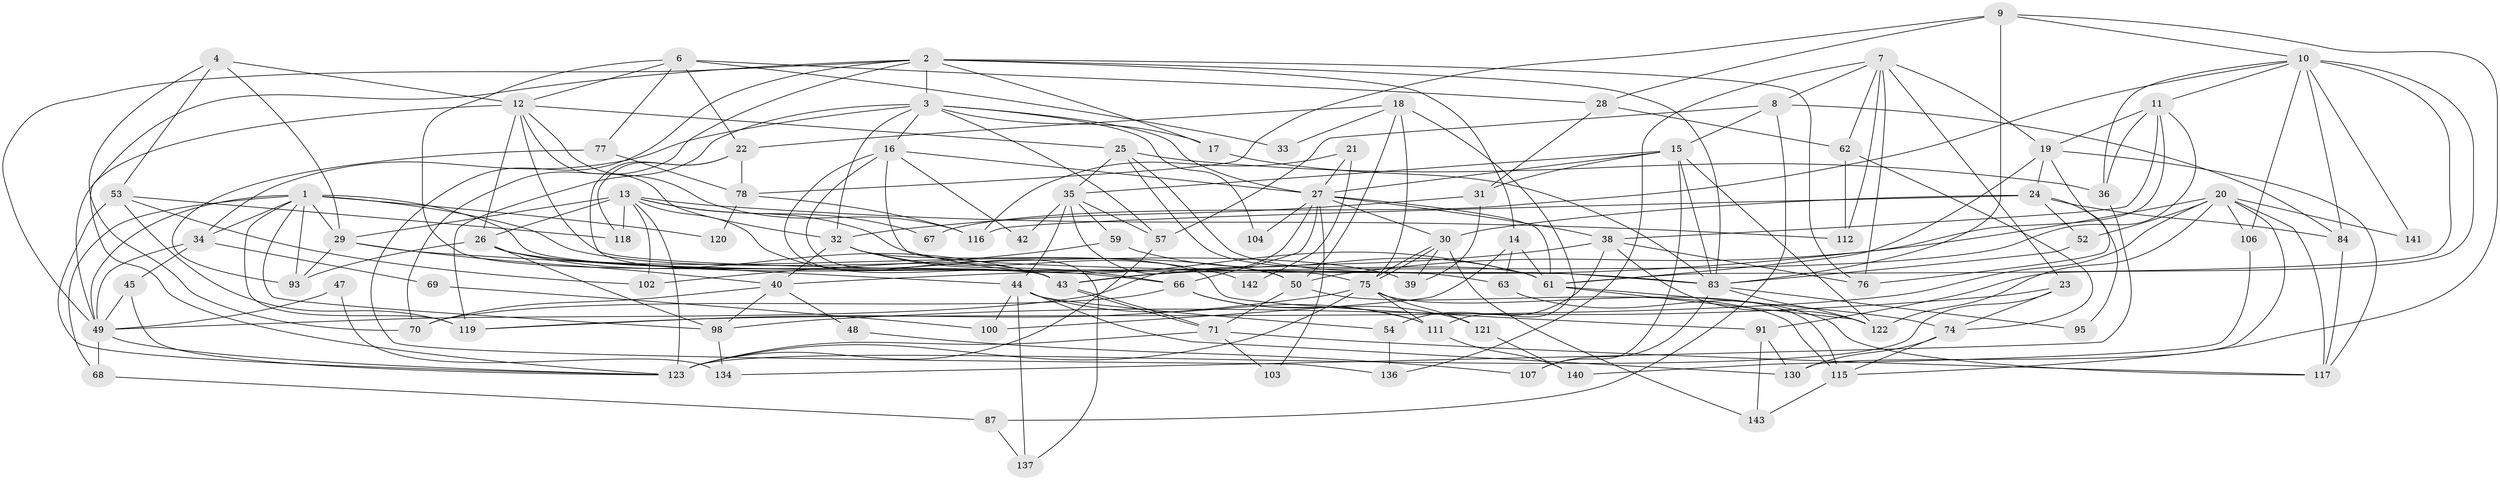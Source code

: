 // Generated by graph-tools (version 1.1) at 2025/23/03/03/25 07:23:57]
// undirected, 97 vertices, 235 edges
graph export_dot {
graph [start="1"]
  node [color=gray90,style=filled];
  1 [super="+5"];
  2 [super="+89"];
  3 [super="+124"];
  4 [super="+46"];
  6 [super="+125"];
  7 [super="+105"];
  8 [super="+72"];
  9 [super="+64"];
  10 [super="+55"];
  11 [super="+82"];
  12 [super="+109"];
  13 [super="+37"];
  14 [super="+138"];
  15 [super="+96"];
  16 [super="+51"];
  17;
  18 [super="+86"];
  19 [super="+85"];
  20 [super="+88"];
  21;
  22 [super="+99"];
  23 [super="+60"];
  24 [super="+135"];
  25 [super="+79"];
  26 [super="+80"];
  27 [super="+73"];
  28 [super="+41"];
  29 [super="+58"];
  30;
  31;
  32 [super="+139"];
  33;
  34;
  35 [super="+65"];
  36;
  38 [super="+101"];
  39;
  40 [super="+56"];
  42;
  43 [super="+81"];
  44 [super="+108"];
  45;
  47;
  48;
  49 [super="+90"];
  50 [super="+133"];
  52;
  53 [super="+92"];
  54;
  57;
  59;
  61 [super="+131"];
  62 [super="+94"];
  63;
  66 [super="+113"];
  67;
  68;
  69;
  70;
  71 [super="+129"];
  74;
  75 [super="+132"];
  76;
  77;
  78 [super="+97"];
  83 [super="+128"];
  84;
  87;
  91 [super="+110"];
  93;
  95;
  98;
  100;
  102;
  103;
  104;
  106 [super="+114"];
  107;
  111;
  112;
  115;
  116;
  117;
  118;
  119;
  120;
  121;
  122 [super="+126"];
  123 [super="+127"];
  130;
  134;
  136;
  137;
  140;
  141;
  142;
  143;
  1 -- 34;
  1 -- 29;
  1 -- 68;
  1 -- 98;
  1 -- 119;
  1 -- 39;
  1 -- 120;
  1 -- 93;
  1 -- 75;
  1 -- 49;
  2 -- 76;
  2 -- 14;
  2 -- 123;
  2 -- 136;
  2 -- 83;
  2 -- 17;
  2 -- 3;
  2 -- 70;
  2 -- 49;
  3 -- 119;
  3 -- 16;
  3 -- 17;
  3 -- 27;
  3 -- 32;
  3 -- 104;
  3 -- 57;
  3 -- 34;
  4 -- 12;
  4 -- 53;
  4 -- 70;
  4 -- 29;
  6 -- 22;
  6 -- 77;
  6 -- 33;
  6 -- 43;
  6 -- 12;
  6 -- 28;
  7 -- 136;
  7 -- 19;
  7 -- 23;
  7 -- 8;
  7 -- 112;
  7 -- 76;
  7 -- 62;
  8 -- 84;
  8 -- 15;
  8 -- 57;
  8 -- 87;
  9 -- 83;
  9 -- 10;
  9 -- 78;
  9 -- 115;
  9 -- 28;
  10 -- 36;
  10 -- 67;
  10 -- 106;
  10 -- 84;
  10 -- 91;
  10 -- 141;
  10 -- 11;
  10 -- 61;
  11 -- 36;
  11 -- 40;
  11 -- 19;
  11 -- 43;
  11 -- 38;
  12 -- 83 [weight=2];
  12 -- 49;
  12 -- 32;
  12 -- 116;
  12 -- 25;
  12 -- 26;
  13 -- 112;
  13 -- 29;
  13 -- 67;
  13 -- 26;
  13 -- 61;
  13 -- 118;
  13 -- 102;
  13 -- 43;
  13 -- 123;
  14 -- 100;
  14 -- 63;
  14 -- 61;
  15 -- 122;
  15 -- 31;
  15 -- 35;
  15 -- 107;
  15 -- 83;
  15 -- 27;
  16 -- 42;
  16 -- 27;
  16 -- 137;
  16 -- 43;
  16 -- 63;
  17 -- 83;
  18 -- 75 [weight=2];
  18 -- 33;
  18 -- 50;
  18 -- 22;
  18 -- 111;
  19 -- 76;
  19 -- 24;
  19 -- 117;
  19 -- 61;
  20 -- 130;
  20 -- 117;
  20 -- 122;
  20 -- 50;
  20 -- 52;
  20 -- 119;
  20 -- 141;
  20 -- 106;
  21 -- 27;
  21 -- 116;
  21 -- 142;
  22 -- 78;
  22 -- 118;
  22 -- 43;
  23 -- 123;
  23 -- 98;
  23 -- 74;
  24 -- 30;
  24 -- 116;
  24 -- 52;
  24 -- 95;
  24 -- 84;
  25 -- 35;
  25 -- 83;
  25 -- 36;
  25 -- 61;
  26 -- 98 [weight=2];
  26 -- 43;
  26 -- 50;
  26 -- 93;
  26 -- 66;
  27 -- 61;
  27 -- 30;
  27 -- 38;
  27 -- 104;
  27 -- 103;
  27 -- 66;
  27 -- 49;
  28 -- 62;
  28 -- 31;
  29 -- 44;
  29 -- 40;
  29 -- 93;
  30 -- 75;
  30 -- 75;
  30 -- 39;
  30 -- 143;
  31 -- 39;
  31 -- 32;
  32 -- 66;
  32 -- 40;
  32 -- 142;
  32 -- 91;
  34 -- 45;
  34 -- 69;
  34 -- 49;
  35 -- 42;
  35 -- 50;
  35 -- 57;
  35 -- 44;
  35 -- 59;
  36 -- 134;
  38 -- 54;
  38 -- 76;
  38 -- 43;
  38 -- 122;
  40 -- 70;
  40 -- 98;
  40 -- 48;
  43 -- 71;
  43 -- 71;
  44 -- 54;
  44 -- 100;
  44 -- 137;
  44 -- 130;
  44 -- 111;
  45 -- 123;
  45 -- 49;
  47 -- 134;
  47 -- 49;
  48 -- 107;
  49 -- 68;
  49 -- 123;
  50 -- 115;
  50 -- 71;
  52 -- 83;
  53 -- 123;
  53 -- 102;
  53 -- 118;
  53 -- 119;
  54 -- 136;
  57 -- 123;
  59 -- 102;
  59 -- 61;
  61 -- 122;
  61 -- 74;
  62 -- 112;
  62 -- 74;
  63 -- 117;
  66 -- 70;
  66 -- 121;
  66 -- 111;
  68 -- 87;
  69 -- 100;
  71 -- 123;
  71 -- 103;
  71 -- 117;
  74 -- 115;
  74 -- 130;
  75 -- 121;
  75 -- 115;
  75 -- 119;
  75 -- 111;
  75 -- 123;
  77 -- 93;
  77 -- 78;
  78 -- 116;
  78 -- 120;
  83 -- 95;
  83 -- 107;
  83 -- 122;
  84 -- 117;
  87 -- 137;
  91 -- 143;
  91 -- 130;
  98 -- 134;
  106 -- 140;
  111 -- 140;
  115 -- 143;
  121 -- 140;
}
